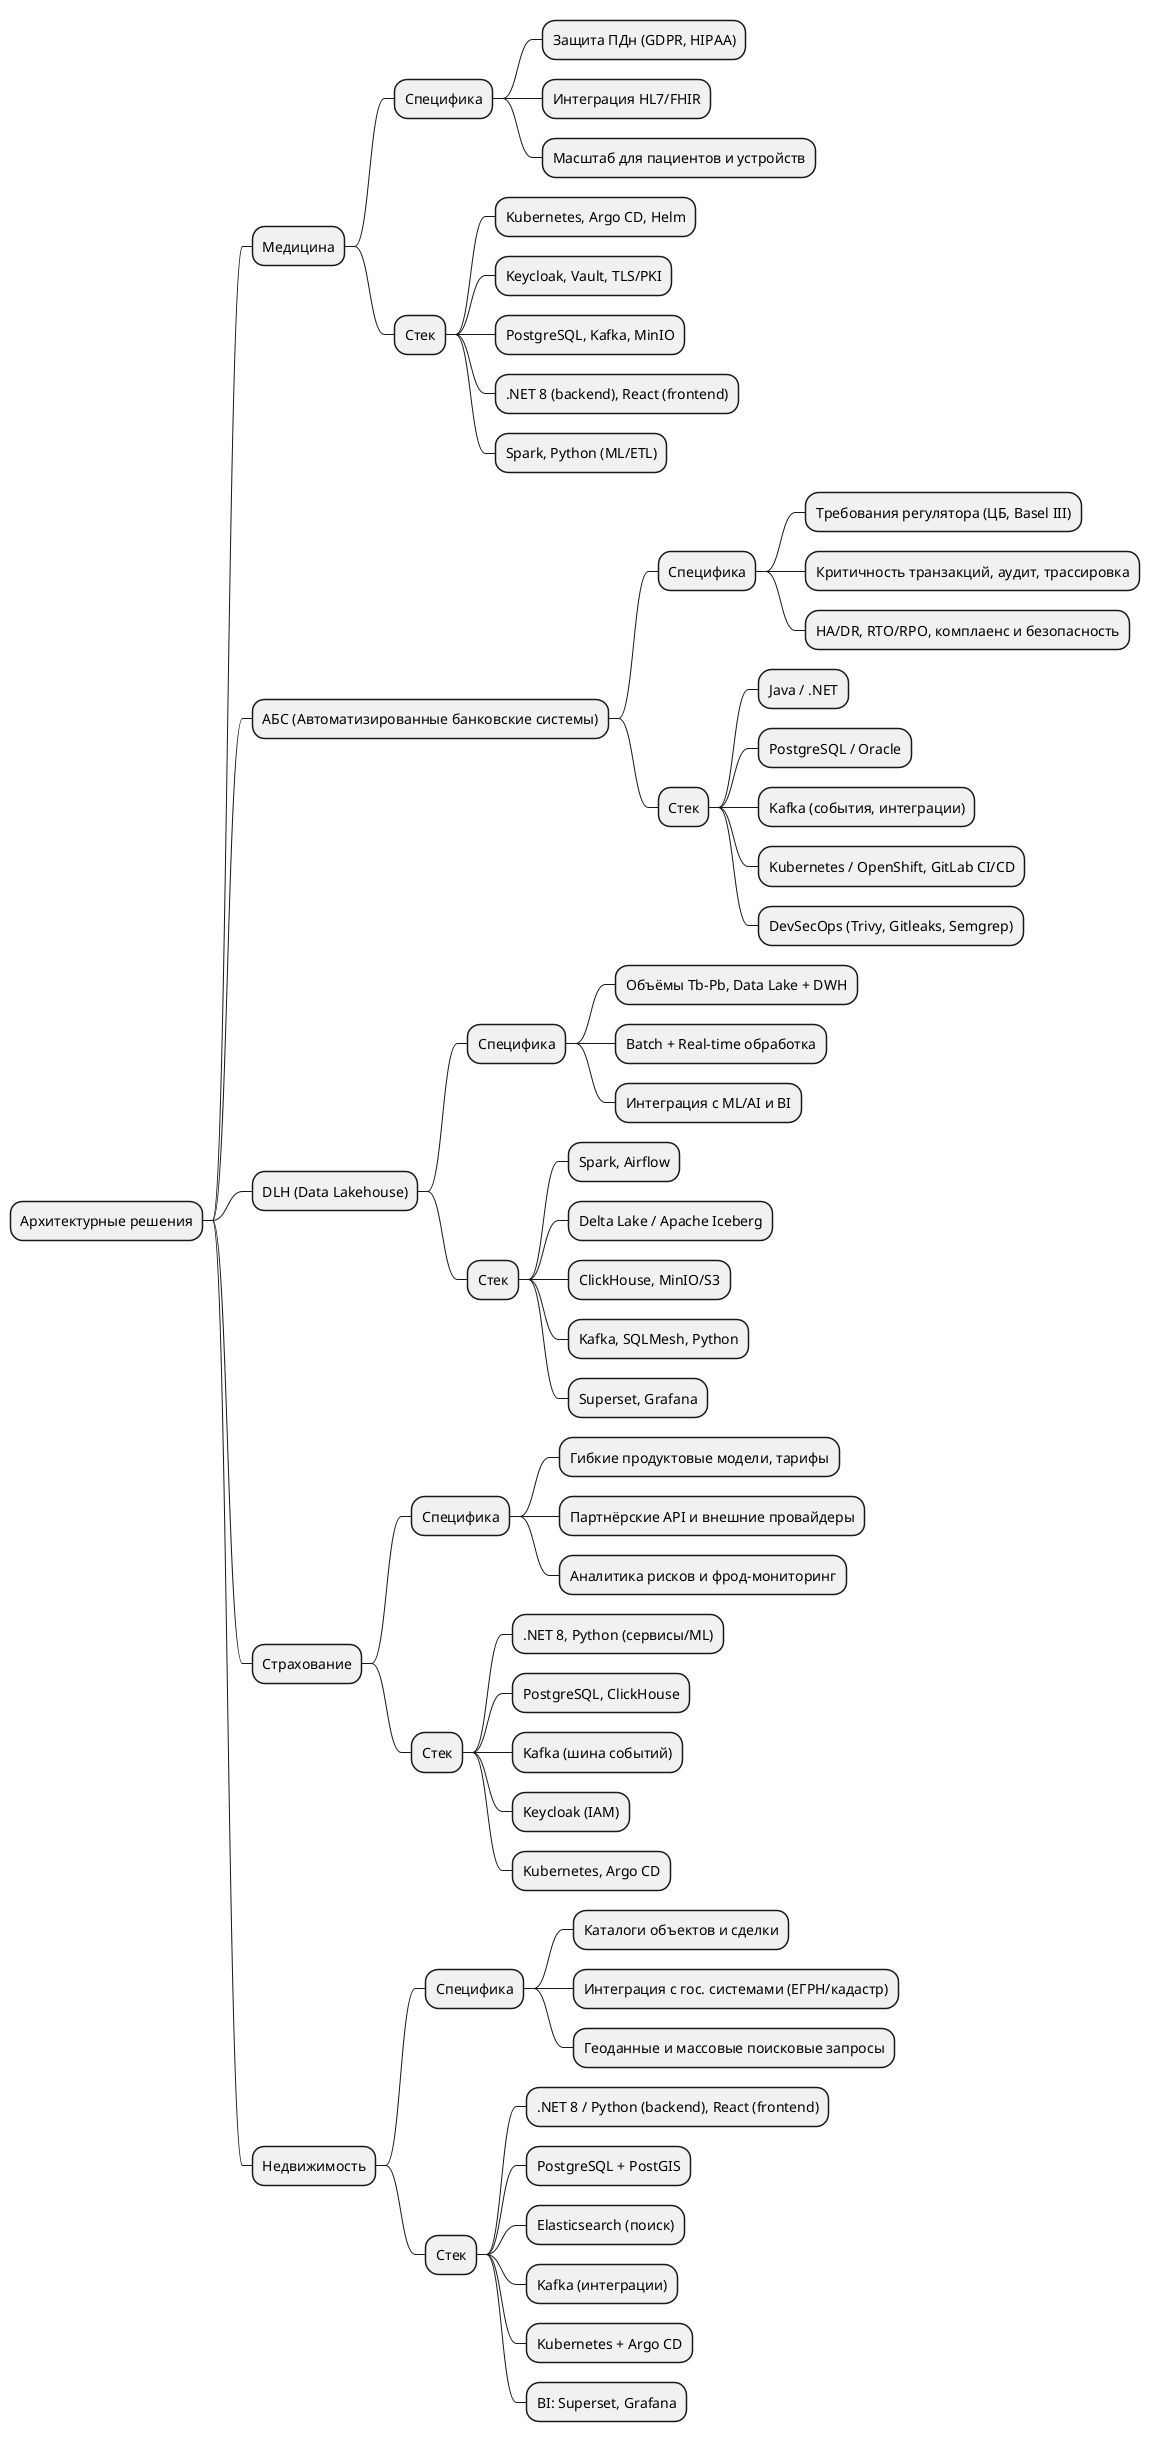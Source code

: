 @startmindmap
* Архитектурные решения

** Медицина
*** Специфика
**** Защита ПДн (GDPR, HIPAA)
**** Интеграция HL7/FHIR
**** Масштаб для пациентов и устройств
*** Стек
**** Kubernetes, Argo CD, Helm
**** Keycloak, Vault, TLS/PKI
**** PostgreSQL, Kafka, MinIO
**** .NET 8 (backend), React (frontend)
**** Spark, Python (ML/ETL)

** АБС (Автоматизированные банковские системы)
*** Специфика
**** Требования регулятора (ЦБ, Basel III)
**** Критичность транзакций, аудит, трассировка
**** HA/DR, RTO/RPO, комплаенс и безопасность
*** Стек
**** Java / .NET
**** PostgreSQL / Oracle
**** Kafka (события, интеграции)
**** Kubernetes / OpenShift, GitLab CI/CD
**** DevSecOps (Trivy, Gitleaks, Semgrep)

** DLH (Data Lakehouse)
*** Специфика
**** Объёмы Tb–Pb, Data Lake + DWH
**** Batch + Real-time обработка
**** Интеграция с ML/AI и BI
*** Стек
**** Spark, Airflow
**** Delta Lake / Apache Iceberg
**** ClickHouse, MinIO/S3
**** Kafka, SQLMesh, Python
**** Superset, Grafana

** Страхование
*** Специфика
**** Гибкие продуктовые модели, тарифы
**** Партнёрские API и внешние провайдеры
**** Аналитика рисков и фрод-мониторинг
*** Стек
**** .NET 8, Python (сервисы/ML)
**** PostgreSQL, ClickHouse
**** Kafka (шина событий)
**** Keycloak (IAM)
**** Kubernetes, Argo CD

** Недвижимость
*** Специфика
**** Каталоги объектов и сделки
**** Интеграция с гос. системами (ЕГРН/кадастр)
**** Геоданные и массовые поисковые запросы
*** Стек
**** .NET 8 / Python (backend), React (frontend)
**** PostgreSQL + PostGIS
**** Elasticsearch (поиск)
**** Kafka (интеграции)
**** Kubernetes + Argo CD
**** BI: Superset, Grafana

@endmindmap
